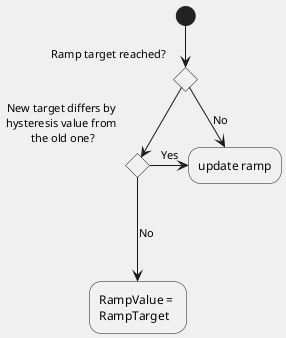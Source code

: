 @startuml
skinparam BackgroundColor F0F0F0
(*) --> If "Ramp target reached?" then
    If "New target differs by \nhysteresis value from \nthe old one?" then
    -> [Yes] "update ramp" as ur
    else
    ---> [No] "RampValue = \nRampTarget"
    Endif
else
--> [No] ur
Endif
@enduml
